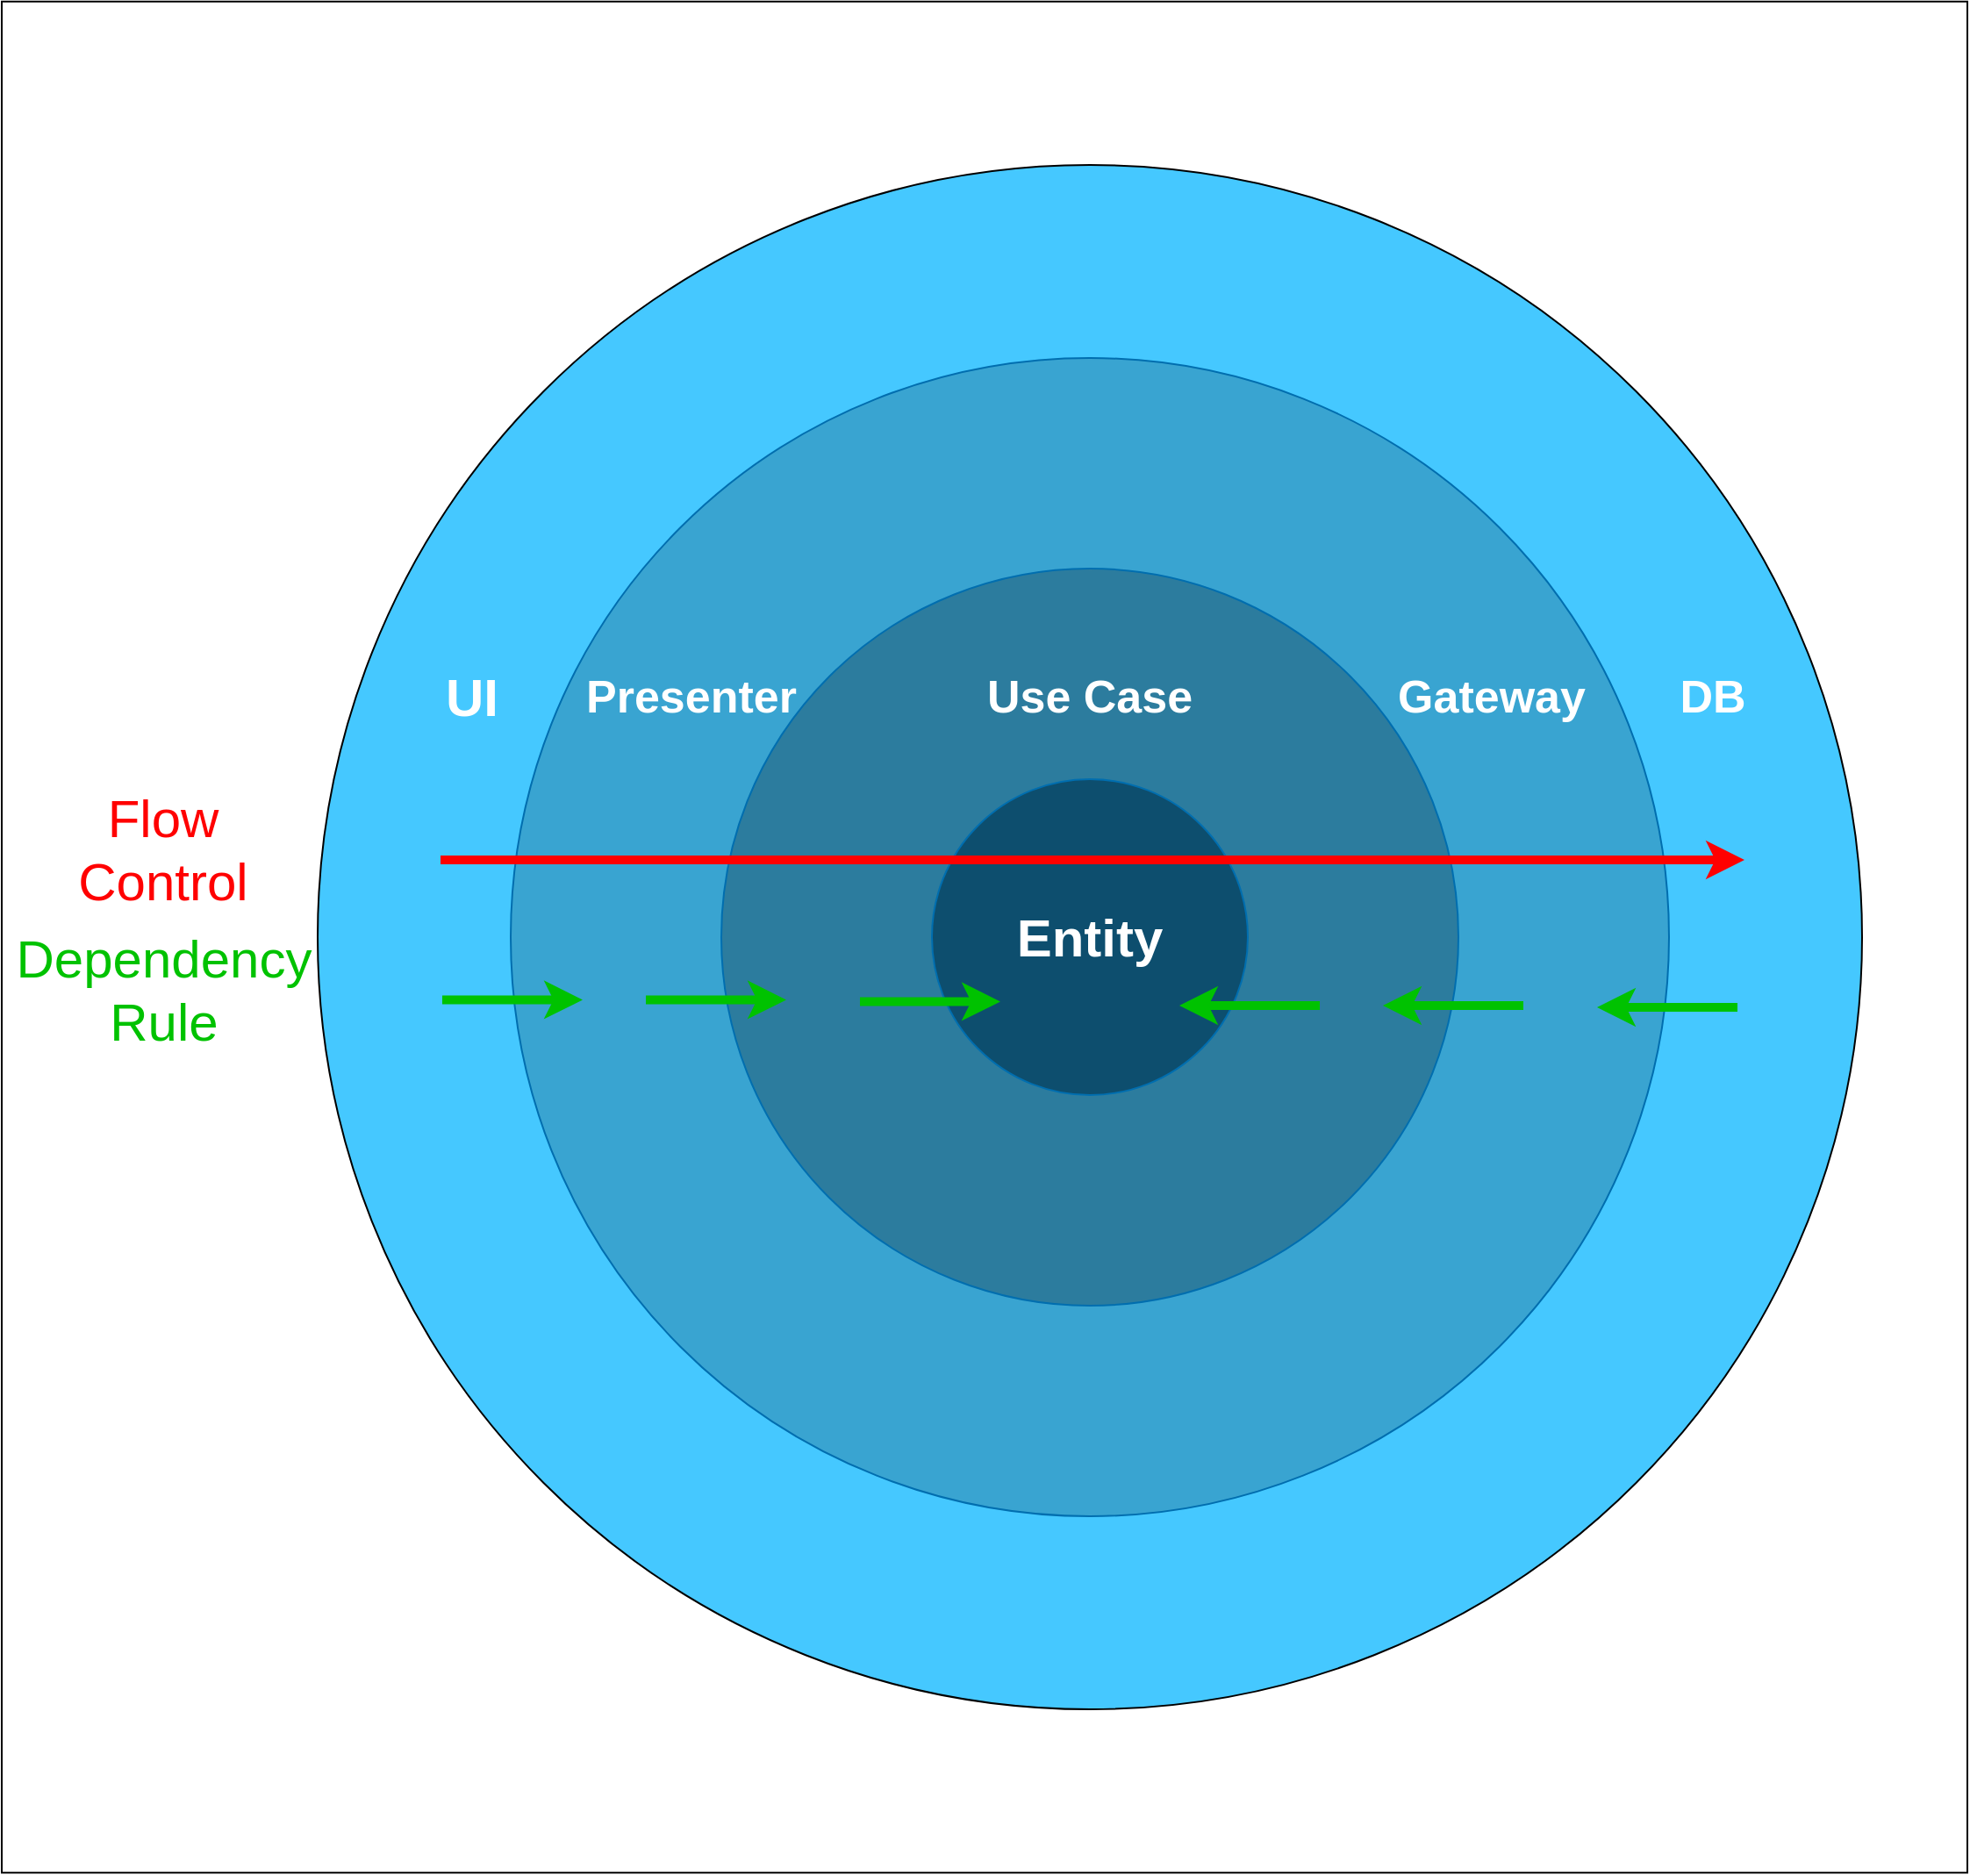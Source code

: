 <mxfile version="13.0.3" type="device"><diagram name="Page-1" id="b5b7bab2-c9e2-2cf4-8b2a-24fd1a2a6d21"><mxGraphModel dx="4377" dy="2265" grid="1" gridSize="10" guides="1" tooltips="1" connect="1" arrows="1" fold="1" page="1" pageScale="1" pageWidth="827" pageHeight="1169" background="#ffffff" math="0" shadow="0"><root><mxCell id="0"/><mxCell id="1" parent="0"/><mxCell id="crDRbli0xWPwZ9U8P9Jx-28" value="" style="rounded=0;whiteSpace=wrap;html=1;fillColor=none;fontSize=30;fontColor=#FFFFFF;" parent="1" vertex="1"><mxGeometry x="-2340" y="-503.12" width="1120" height="1066.25" as="geometry"/></mxCell><mxCell id="crDRbli0xWPwZ9U8P9Jx-9" value="" style="ellipse;whiteSpace=wrap;html=1;aspect=fixed;fillColor=#45C8FF;fontSize=30;labelPosition=center;verticalLabelPosition=top;align=center;verticalAlign=bottom;" parent="1" vertex="1"><mxGeometry x="-2160" y="-410" width="880" height="880" as="geometry"/></mxCell><mxCell id="crDRbli0xWPwZ9U8P9Jx-5" value="" style="ellipse;whiteSpace=wrap;html=1;aspect=fixed;fillColor=#39A4D1;fontSize=30;labelPosition=center;verticalLabelPosition=top;align=center;verticalAlign=bottom;fontStyle=0;strokeColor=#006EAF;fontColor=#ffffff;" parent="1" vertex="1"><mxGeometry x="-2050" y="-300" width="660" height="660" as="geometry"/></mxCell><mxCell id="crDRbli0xWPwZ9U8P9Jx-3" value="" style="ellipse;whiteSpace=wrap;html=1;aspect=fixed;fillColor=#2C7C9E;fontSize=30;labelPosition=center;verticalLabelPosition=top;align=center;verticalAlign=bottom;strokeColor=#006EAF;fontColor=#ffffff;" parent="1" vertex="1"><mxGeometry x="-1930" y="-180" width="420" height="420" as="geometry"/></mxCell><mxCell id="crDRbli0xWPwZ9U8P9Jx-2" value="Entity" style="ellipse;whiteSpace=wrap;html=1;aspect=fixed;fillColor=#0D4E6E;fontSize=30;fontStyle=1;strokeColor=#006EAF;fontColor=#ffffff;" parent="1" vertex="1"><mxGeometry x="-1810" y="-60" width="180" height="180" as="geometry"/></mxCell><mxCell id="crDRbli0xWPwZ9U8P9Jx-4" value="Use Case" style="text;html=1;strokeColor=none;fillColor=none;align=center;verticalAlign=middle;whiteSpace=wrap;rounded=0;fontSize=26;fontStyle=1;fontColor=#FFFFFF;" parent="1" vertex="1"><mxGeometry x="-1805" y="-142" width="170" height="70" as="geometry"/></mxCell><mxCell id="crDRbli0xWPwZ9U8P9Jx-6" value="Presenter" style="text;html=1;strokeColor=none;fillColor=none;align=center;verticalAlign=middle;whiteSpace=wrap;rounded=0;fontSize=26;fontStyle=1;fontColor=#FFFFFF;" parent="1" vertex="1"><mxGeometry x="-2032" y="-147" width="170" height="80" as="geometry"/></mxCell><mxCell id="crDRbli0xWPwZ9U8P9Jx-7" value="Gateway" style="text;html=1;strokeColor=none;fillColor=none;align=center;verticalAlign=middle;whiteSpace=wrap;rounded=0;fontSize=26;fontStyle=1;fontColor=#FFFFFF;" parent="1" vertex="1"><mxGeometry x="-1550" y="-147" width="118" height="80" as="geometry"/></mxCell><mxCell id="crDRbli0xWPwZ9U8P9Jx-10" value="DB" style="text;html=1;strokeColor=none;fillColor=none;align=center;verticalAlign=middle;whiteSpace=wrap;rounded=0;fontSize=26;fontStyle=1;fontColor=#FFFFFF;" parent="1" vertex="1"><mxGeometry x="-1420" y="-132" width="110" height="50" as="geometry"/></mxCell><mxCell id="crDRbli0xWPwZ9U8P9Jx-11" value="UI" style="text;html=1;strokeColor=none;fillColor=none;align=center;verticalAlign=middle;whiteSpace=wrap;rounded=0;fontSize=30;fontStyle=1;fontColor=#FFFFFF;" parent="1" vertex="1"><mxGeometry x="-2112" y="-147" width="80" height="80" as="geometry"/></mxCell><mxCell id="crDRbli0xWPwZ9U8P9Jx-15" value="" style="endArrow=classic;html=1;fontSize=30;endFill=1;strokeWidth=5;strokeColor=#00C200;" parent="1" edge="1"><mxGeometry width="50" height="50" relative="1" as="geometry"><mxPoint x="-1589" y="69" as="sourcePoint"/><mxPoint x="-1669" y="69" as="targetPoint"/></mxGeometry></mxCell><mxCell id="crDRbli0xWPwZ9U8P9Jx-18" value="" style="endArrow=classic;html=1;fontSize=30;endFill=1;strokeWidth=5;strokeColor=#00C200;" parent="1" edge="1"><mxGeometry width="50" height="50" relative="1" as="geometry"><mxPoint x="-1473" y="69" as="sourcePoint"/><mxPoint x="-1553" y="69" as="targetPoint"/></mxGeometry></mxCell><mxCell id="crDRbli0xWPwZ9U8P9Jx-19" value="" style="endArrow=classic;html=1;fontSize=30;endFill=1;strokeWidth=5;strokeColor=#00C200;" parent="1" edge="1"><mxGeometry width="50" height="50" relative="1" as="geometry"><mxPoint x="-1351" y="70" as="sourcePoint"/><mxPoint x="-1431" y="70" as="targetPoint"/></mxGeometry></mxCell><mxCell id="crDRbli0xWPwZ9U8P9Jx-22" value="Dependency Rule" style="text;html=1;strokeColor=none;fillColor=none;align=center;verticalAlign=middle;whiteSpace=wrap;rounded=0;fontSize=30;fontStyle=0;fontColor=#00C200;" parent="1" vertex="1"><mxGeometry x="-2333.5" y="20" width="171" height="80" as="geometry"/></mxCell><mxCell id="crDRbli0xWPwZ9U8P9Jx-25" value="" style="endArrow=classic;html=1;strokeColor=#FF0000;strokeWidth=5;fontSize=30;fontColor=#FFFFFF;endFill=0;startArrow=none;startFill=0;" parent="1" edge="1"><mxGeometry width="50" height="50" relative="1" as="geometry"><mxPoint x="-2090" y="-14" as="sourcePoint"/><mxPoint x="-1347" y="-14" as="targetPoint"/><Array as="points"/></mxGeometry></mxCell><mxCell id="crDRbli0xWPwZ9U8P9Jx-26" value="Flow&lt;br&gt;Control" style="text;html=1;strokeColor=none;fillColor=none;align=center;verticalAlign=middle;whiteSpace=wrap;rounded=0;fontSize=30;fontStyle=0;fontColor=#FF0000;" parent="1" vertex="1"><mxGeometry x="-2313" y="-60" width="130" height="80" as="geometry"/></mxCell><mxCell id="-P-nydZIqb_cbQOScCA5-6" value="" style="endArrow=none;html=1;fontSize=30;endFill=0;strokeWidth=5;strokeColor=#00C200;startArrow=classic;startFill=0;" edge="1" parent="1"><mxGeometry width="50" height="50" relative="1" as="geometry"><mxPoint x="-2009" y="65.71" as="sourcePoint"/><mxPoint x="-2089" y="65.71" as="targetPoint"/></mxGeometry></mxCell><mxCell id="-P-nydZIqb_cbQOScCA5-7" value="" style="endArrow=none;html=1;fontSize=30;endFill=0;strokeWidth=5;strokeColor=#00C200;startArrow=classic;startFill=0;" edge="1" parent="1"><mxGeometry width="50" height="50" relative="1" as="geometry"><mxPoint x="-1893" y="65.71" as="sourcePoint"/><mxPoint x="-1973" y="65.71" as="targetPoint"/></mxGeometry></mxCell><mxCell id="-P-nydZIqb_cbQOScCA5-8" value="" style="endArrow=none;html=1;fontSize=30;endFill=0;strokeWidth=5;strokeColor=#00C200;startArrow=classic;startFill=0;" edge="1" parent="1"><mxGeometry width="50" height="50" relative="1" as="geometry"><mxPoint x="-1771" y="66.71" as="sourcePoint"/><mxPoint x="-1851" y="66.71" as="targetPoint"/></mxGeometry></mxCell></root></mxGraphModel></diagram></mxfile>